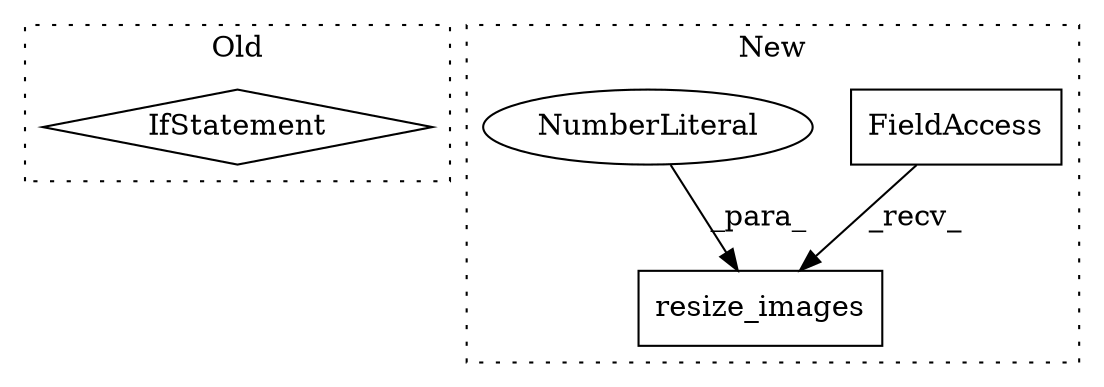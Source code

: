 digraph G {
subgraph cluster0 {
1 [label="IfStatement" a="25" s="4963,4990" l="4,2" shape="diamond"];
label = "Old";
style="dotted";
}
subgraph cluster1 {
2 [label="resize_images" a="32" s="4874,4912" l="14,1" shape="box"];
3 [label="FieldAccess" a="22" s="4857" l="16" shape="box"];
4 [label="NumberLiteral" a="34" s="4911" l="1" shape="ellipse"];
label = "New";
style="dotted";
}
3 -> 2 [label="_recv_"];
4 -> 2 [label="_para_"];
}